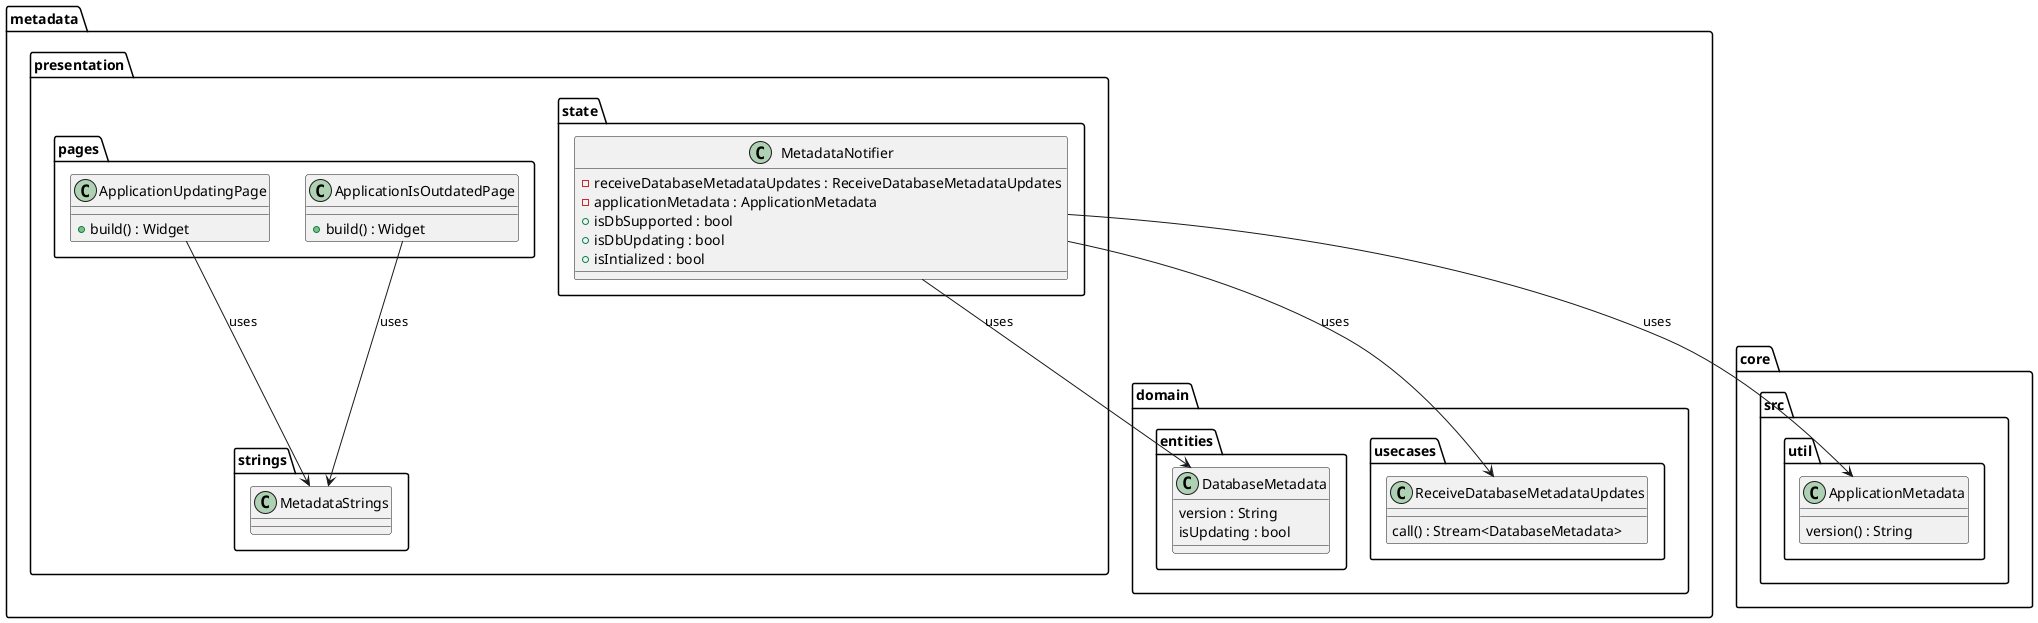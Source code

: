 @startuml metadata_presentation_class_diagram

package core.src.util {
    class ApplicationMetadata {
        version() : String
    }
}

package metadata {
    package domain {
        package entities {
            class DatabaseMetadata {
                version : String
                isUpdating : bool
            }
        }


        package usecases {
            class ReceiveDatabaseMetadataUpdates {
                call() : Stream<DatabaseMetadata>
            }
        }
    }

    package presentation {
        package state {
            class MetadataNotifier {
                - receiveDatabaseMetadataUpdates : ReceiveDatabaseMetadataUpdates
                - applicationMetadata : ApplicationMetadata
                + isDbSupported : bool 
                + isDbUpdating : bool
                + isIntialized : bool 
            }
        }

        package pages {
            class ApplicationUpdatingPage {
                + build() : Widget
            }
            class ApplicationIsOutdatedPage {
                + build() : Widget
            }
        }

        package strings {
            class MetadataStrings {}
        }
    }
}

MetadataNotifier --> ApplicationMetadata : uses
MetadataNotifier --> ReceiveDatabaseMetadataUpdates : uses
MetadataNotifier --> DatabaseMetadata : uses

ApplicationUpdatingPage --> MetadataStrings : uses
ApplicationIsOutdatedPage --> MetadataStrings : uses


@enduml
